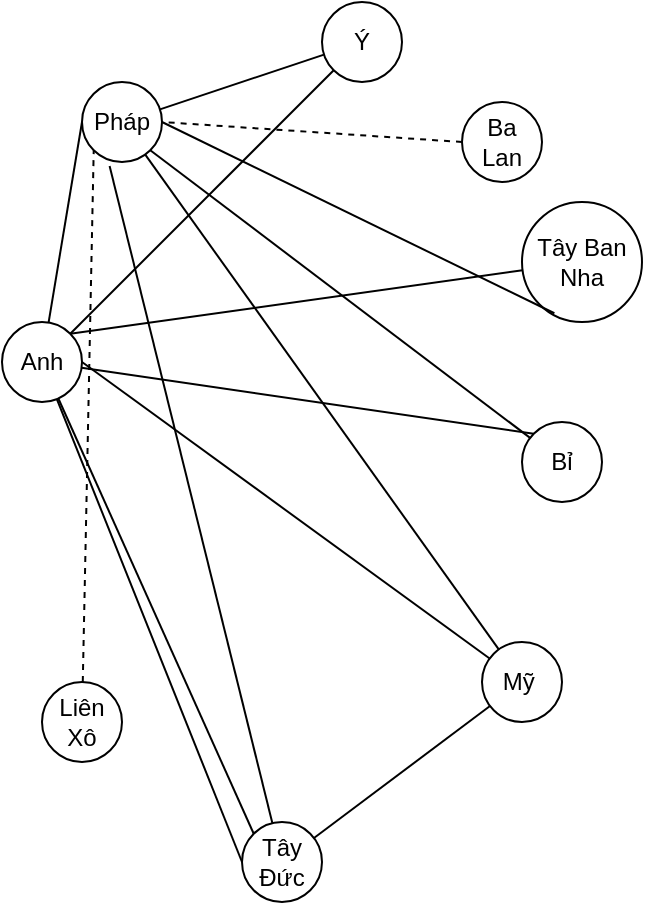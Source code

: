 <mxfile version="24.8.6">
  <diagram name="Trang-1" id="WUncd6c2GqcuIIX2hMuS">
    <mxGraphModel dx="1502" dy="522" grid="1" gridSize="10" guides="1" tooltips="1" connect="1" arrows="1" fold="1" page="1" pageScale="1" pageWidth="827" pageHeight="1169" math="0" shadow="0">
      <root>
        <mxCell id="0" />
        <mxCell id="1" parent="0" />
        <mxCell id="rpT6EUCyQif32mLcfLgq-1" value="Mỹ&amp;nbsp;" style="ellipse;whiteSpace=wrap;html=1;aspect=fixed;" vertex="1" parent="1">
          <mxGeometry x="350" y="390" width="40" height="40" as="geometry" />
        </mxCell>
        <mxCell id="rpT6EUCyQif32mLcfLgq-2" value="Anh" style="ellipse;whiteSpace=wrap;html=1;aspect=fixed;" vertex="1" parent="1">
          <mxGeometry x="110" y="230" width="40" height="40" as="geometry" />
        </mxCell>
        <mxCell id="rpT6EUCyQif32mLcfLgq-9" value="" style="endArrow=none;html=1;rounded=0;exitX=1;exitY=0.5;exitDx=0;exitDy=0;" edge="1" parent="1" source="rpT6EUCyQif32mLcfLgq-2" target="rpT6EUCyQif32mLcfLgq-1">
          <mxGeometry width="50" height="50" relative="1" as="geometry">
            <mxPoint x="450" y="370" as="sourcePoint" />
            <mxPoint x="500" y="320" as="targetPoint" />
          </mxGeometry>
        </mxCell>
        <mxCell id="rpT6EUCyQif32mLcfLgq-10" value="Pháp" style="ellipse;whiteSpace=wrap;html=1;aspect=fixed;" vertex="1" parent="1">
          <mxGeometry x="150" y="110" width="40" height="40" as="geometry" />
        </mxCell>
        <mxCell id="rpT6EUCyQif32mLcfLgq-11" value="" style="endArrow=none;html=1;rounded=0;entryX=0;entryY=0.5;entryDx=0;entryDy=0;" edge="1" parent="1" source="rpT6EUCyQif32mLcfLgq-2" target="rpT6EUCyQif32mLcfLgq-10">
          <mxGeometry width="50" height="50" relative="1" as="geometry">
            <mxPoint x="160" y="260" as="sourcePoint" />
            <mxPoint x="250" y="260" as="targetPoint" />
          </mxGeometry>
        </mxCell>
        <mxCell id="rpT6EUCyQif32mLcfLgq-12" value="Tây Đức" style="ellipse;whiteSpace=wrap;html=1;aspect=fixed;" vertex="1" parent="1">
          <mxGeometry x="230" y="480" width="40" height="40" as="geometry" />
        </mxCell>
        <mxCell id="rpT6EUCyQif32mLcfLgq-14" value="" style="endArrow=none;html=1;rounded=0;entryX=0;entryY=0;entryDx=0;entryDy=0;" edge="1" parent="1" source="rpT6EUCyQif32mLcfLgq-2" target="rpT6EUCyQif32mLcfLgq-12">
          <mxGeometry width="50" height="50" relative="1" as="geometry">
            <mxPoint x="136" y="296" as="sourcePoint" />
            <mxPoint x="230" y="364" as="targetPoint" />
          </mxGeometry>
        </mxCell>
        <mxCell id="rpT6EUCyQif32mLcfLgq-15" value="Ý" style="ellipse;whiteSpace=wrap;html=1;aspect=fixed;" vertex="1" parent="1">
          <mxGeometry x="270" y="70" width="40" height="40" as="geometry" />
        </mxCell>
        <mxCell id="rpT6EUCyQif32mLcfLgq-16" value="" style="endArrow=none;html=1;rounded=0;" edge="1" parent="1" source="rpT6EUCyQif32mLcfLgq-2" target="rpT6EUCyQif32mLcfLgq-15">
          <mxGeometry width="50" height="50" relative="1" as="geometry">
            <mxPoint x="160" y="260" as="sourcePoint" />
            <mxPoint x="250" y="260" as="targetPoint" />
          </mxGeometry>
        </mxCell>
        <mxCell id="rpT6EUCyQif32mLcfLgq-17" value="Tây Ban Nha" style="ellipse;whiteSpace=wrap;html=1;aspect=fixed;" vertex="1" parent="1">
          <mxGeometry x="370" y="170" width="60" height="60" as="geometry" />
        </mxCell>
        <mxCell id="rpT6EUCyQif32mLcfLgq-18" value="" style="endArrow=none;html=1;rounded=0;exitX=1;exitY=0;exitDx=0;exitDy=0;" edge="1" parent="1" source="rpT6EUCyQif32mLcfLgq-2" target="rpT6EUCyQif32mLcfLgq-17">
          <mxGeometry width="50" height="50" relative="1" as="geometry">
            <mxPoint x="156" y="249" as="sourcePoint" />
            <mxPoint x="254" y="181" as="targetPoint" />
          </mxGeometry>
        </mxCell>
        <mxCell id="rpT6EUCyQif32mLcfLgq-19" value="Bỉ" style="ellipse;whiteSpace=wrap;html=1;aspect=fixed;" vertex="1" parent="1">
          <mxGeometry x="370" y="280" width="40" height="40" as="geometry" />
        </mxCell>
        <mxCell id="rpT6EUCyQif32mLcfLgq-20" value="" style="endArrow=none;html=1;rounded=0;entryX=0;entryY=0;entryDx=0;entryDy=0;" edge="1" parent="1" source="rpT6EUCyQif32mLcfLgq-2" target="rpT6EUCyQif32mLcfLgq-19">
          <mxGeometry width="50" height="50" relative="1" as="geometry">
            <mxPoint x="154" y="246" as="sourcePoint" />
            <mxPoint x="301" y="216" as="targetPoint" />
          </mxGeometry>
        </mxCell>
        <mxCell id="5VRIrBrAdgkX-EXc7tT6-1" value="" style="endArrow=none;dashed=1;html=1;rounded=0;entryX=0;entryY=1;entryDx=0;entryDy=0;" edge="1" parent="1" source="5VRIrBrAdgkX-EXc7tT6-2" target="rpT6EUCyQif32mLcfLgq-10">
          <mxGeometry width="50" height="50" relative="1" as="geometry">
            <mxPoint x="280" y="370" as="sourcePoint" />
            <mxPoint x="330" y="320" as="targetPoint" />
          </mxGeometry>
        </mxCell>
        <mxCell id="5VRIrBrAdgkX-EXc7tT6-2" value="Liên Xô" style="ellipse;whiteSpace=wrap;html=1;aspect=fixed;" vertex="1" parent="1">
          <mxGeometry x="130" y="410" width="40" height="40" as="geometry" />
        </mxCell>
        <mxCell id="5VRIrBrAdgkX-EXc7tT6-3" value="" style="endArrow=none;html=1;rounded=0;" edge="1" parent="1" source="rpT6EUCyQif32mLcfLgq-1" target="rpT6EUCyQif32mLcfLgq-10">
          <mxGeometry width="50" height="50" relative="1" as="geometry">
            <mxPoint x="156" y="272" as="sourcePoint" />
            <mxPoint x="250" y="340" as="targetPoint" />
          </mxGeometry>
        </mxCell>
        <mxCell id="5VRIrBrAdgkX-EXc7tT6-4" value="" style="endArrow=none;html=1;rounded=0;entryX=0.345;entryY=1.05;entryDx=0;entryDy=0;entryPerimeter=0;" edge="1" parent="1" source="rpT6EUCyQif32mLcfLgq-12" target="rpT6EUCyQif32mLcfLgq-10">
          <mxGeometry width="50" height="50" relative="1" as="geometry">
            <mxPoint x="156" y="272" as="sourcePoint" />
            <mxPoint x="260" y="350" as="targetPoint" />
          </mxGeometry>
        </mxCell>
        <mxCell id="5VRIrBrAdgkX-EXc7tT6-5" value="" style="endArrow=none;html=1;rounded=0;" edge="1" parent="1" source="rpT6EUCyQif32mLcfLgq-15" target="rpT6EUCyQif32mLcfLgq-10">
          <mxGeometry width="50" height="50" relative="1" as="geometry">
            <mxPoint x="246" y="421" as="sourcePoint" />
            <mxPoint x="264" y="362" as="targetPoint" />
          </mxGeometry>
        </mxCell>
        <mxCell id="5VRIrBrAdgkX-EXc7tT6-6" value="" style="endArrow=none;html=1;rounded=0;exitX=1;exitY=0.5;exitDx=0;exitDy=0;entryX=0.27;entryY=0.927;entryDx=0;entryDy=0;entryPerimeter=0;" edge="1" parent="1" source="rpT6EUCyQif32mLcfLgq-10" target="rpT6EUCyQif32mLcfLgq-17">
          <mxGeometry width="50" height="50" relative="1" as="geometry">
            <mxPoint x="154" y="246" as="sourcePoint" />
            <mxPoint x="301" y="216" as="targetPoint" />
          </mxGeometry>
        </mxCell>
        <mxCell id="5VRIrBrAdgkX-EXc7tT6-7" value="" style="endArrow=none;html=1;rounded=0;exitX=1;exitY=1;exitDx=0;exitDy=0;" edge="1" parent="1" source="rpT6EUCyQif32mLcfLgq-10" target="rpT6EUCyQif32mLcfLgq-19">
          <mxGeometry width="50" height="50" relative="1" as="geometry">
            <mxPoint x="290" y="340" as="sourcePoint" />
            <mxPoint x="316" y="236" as="targetPoint" />
          </mxGeometry>
        </mxCell>
        <mxCell id="5VRIrBrAdgkX-EXc7tT6-9" value=" Ba Lan" style="ellipse;whiteSpace=wrap;html=1;aspect=fixed;" vertex="1" parent="1">
          <mxGeometry x="340" y="120" width="40" height="40" as="geometry" />
        </mxCell>
        <mxCell id="5VRIrBrAdgkX-EXc7tT6-10" value="" style="endArrow=none;dashed=1;html=1;rounded=0;entryX=1;entryY=0.5;entryDx=0;entryDy=0;exitX=0;exitY=0.5;exitDx=0;exitDy=0;" edge="1" parent="1" source="5VRIrBrAdgkX-EXc7tT6-9" target="rpT6EUCyQif32mLcfLgq-10">
          <mxGeometry width="50" height="50" relative="1" as="geometry">
            <mxPoint x="160" y="420" as="sourcePoint" />
            <mxPoint x="166" y="154" as="targetPoint" />
          </mxGeometry>
        </mxCell>
        <mxCell id="5VRIrBrAdgkX-EXc7tT6-12" value="" style="endArrow=none;html=1;rounded=0;" edge="1" parent="1" source="rpT6EUCyQif32mLcfLgq-12" target="rpT6EUCyQif32mLcfLgq-1">
          <mxGeometry width="50" height="50" relative="1" as="geometry">
            <mxPoint x="160" y="260" as="sourcePoint" />
            <mxPoint x="364" y="408" as="targetPoint" />
          </mxGeometry>
        </mxCell>
        <mxCell id="5VRIrBrAdgkX-EXc7tT6-13" value="" style="endArrow=none;html=1;rounded=0;exitX=0;exitY=0.5;exitDx=0;exitDy=0;" edge="1" parent="1" source="rpT6EUCyQif32mLcfLgq-12" target="rpT6EUCyQif32mLcfLgq-2">
          <mxGeometry width="50" height="50" relative="1" as="geometry">
            <mxPoint x="260" y="437" as="sourcePoint" />
            <mxPoint x="360" y="423" as="targetPoint" />
          </mxGeometry>
        </mxCell>
      </root>
    </mxGraphModel>
  </diagram>
</mxfile>

